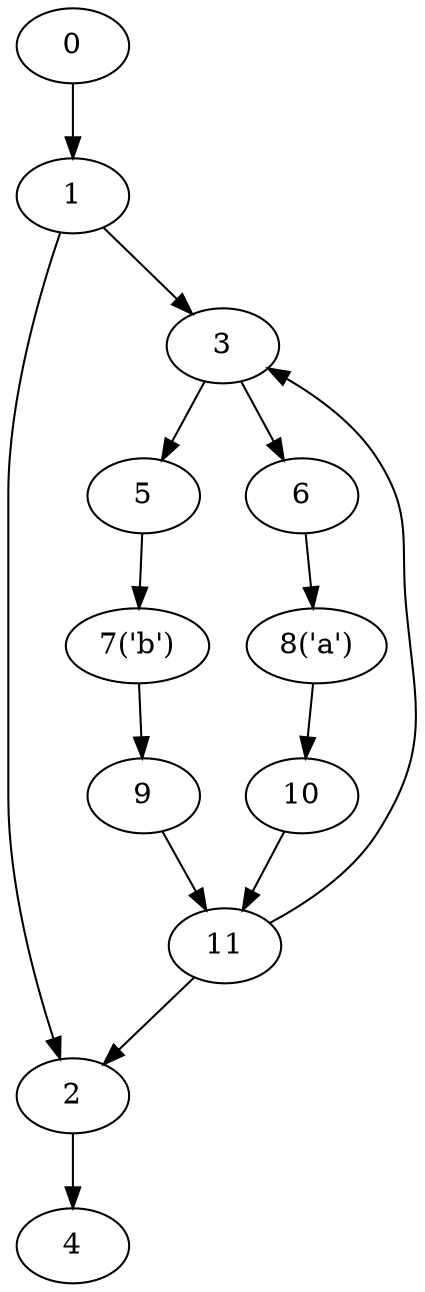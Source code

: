 digraph g {
	0 ;
	1 ;
	2 ;
	3 ;
	4 ;
	5 ;
	6 ;
	7 [label="7('b')"];
	8 [label="8('a')"];
	9 ;
	10 ;
	11 ;
	0->1;
	1->2;
	11->2;
	1->3;
	11->3;
	2->4;
	3->5;
	3->6;
	5->7;
	6->8;
	7->9;
	8->10;
	9->11;
	10->11;
}
